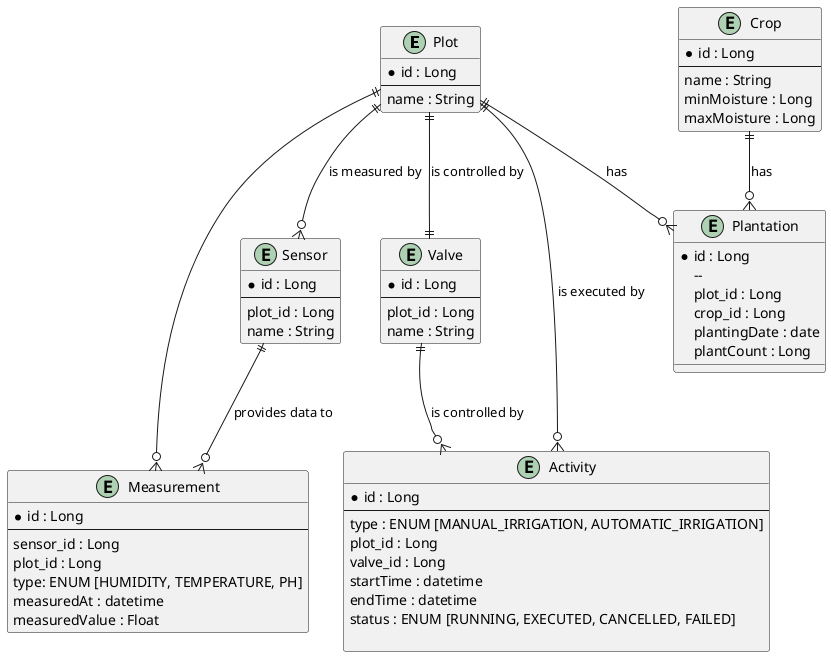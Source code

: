@startuml

entity "Plot" {
  * id : Long
  --
  name : String
}

entity "Crop" {
  * id : Long
  --
  name : String
  minMoisture : Long
  maxMoisture : Long
}

entity "Plantation" {
 * id : Long
  --
  plot_id : Long
  crop_id : Long
  plantingDate : date
  plantCount : Long
}

entity "Sensor" {
  * id : Long
  --
  plot_id : Long
  name : String
}

entity "Valve" {
  * id : Long
  --
  plot_id : Long
  name : String
}

entity "Measurement" {
  * id : Long
  --
  sensor_id : Long
  plot_id : Long
  type: ENUM [HUMIDITY, TEMPERATURE, PH]
  measuredAt : datetime
  measuredValue : Float
}

entity "Activity" {
  * id : Long
  --
  type : ENUM [MANUAL_IRRIGATION, AUTOMATIC_IRRIGATION]
  plot_id : Long
  valve_id : Long
  startTime : datetime
  endTime : datetime
  status : ENUM [RUNNING, EXECUTED, CANCELLED, FAILED]

}

Plot ||--o{ Activity: is executed by
Valve ||--o{ Activity: is controlled by

Crop ||--o{ Plantation: has
Plot ||--o{ Plantation: has

Plot ||--o{ Sensor :is measured by
Plot ||--|| Valve : is controlled by

Plot ||--o{Measurement
Sensor ||--o{Measurement: provides data to

@enduml
